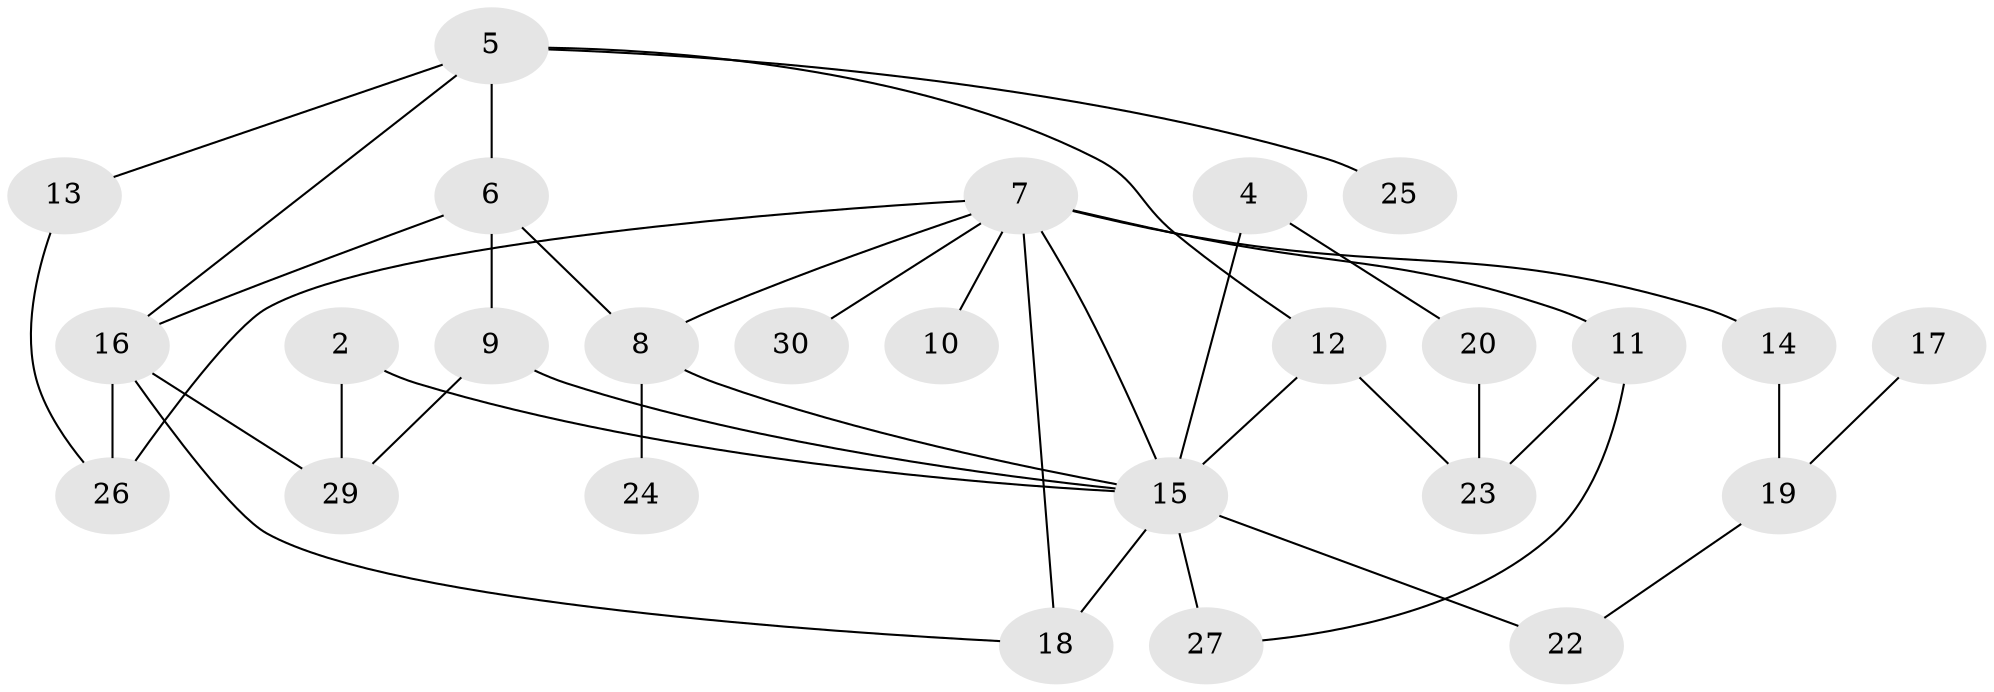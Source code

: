 // original degree distribution, {0: 0.06557377049180328, 2: 0.2786885245901639, 1: 0.22950819672131148, 5: 0.03278688524590164, 4: 0.14754098360655737, 3: 0.19672131147540983, 6: 0.04918032786885246}
// Generated by graph-tools (version 1.1) at 2025/33/03/09/25 02:33:33]
// undirected, 26 vertices, 39 edges
graph export_dot {
graph [start="1"]
  node [color=gray90,style=filled];
  2;
  4;
  5;
  6;
  7;
  8;
  9;
  10;
  11;
  12;
  13;
  14;
  15;
  16;
  17;
  18;
  19;
  20;
  22;
  23;
  24;
  25;
  26;
  27;
  29;
  30;
  2 -- 15 [weight=1.0];
  2 -- 29 [weight=1.0];
  4 -- 15 [weight=1.0];
  4 -- 20 [weight=1.0];
  5 -- 6 [weight=1.0];
  5 -- 12 [weight=1.0];
  5 -- 13 [weight=1.0];
  5 -- 16 [weight=1.0];
  5 -- 25 [weight=1.0];
  6 -- 8 [weight=1.0];
  6 -- 9 [weight=1.0];
  6 -- 16 [weight=1.0];
  7 -- 8 [weight=1.0];
  7 -- 10 [weight=1.0];
  7 -- 11 [weight=1.0];
  7 -- 14 [weight=1.0];
  7 -- 15 [weight=2.0];
  7 -- 18 [weight=1.0];
  7 -- 26 [weight=1.0];
  7 -- 30 [weight=1.0];
  8 -- 15 [weight=1.0];
  8 -- 24 [weight=1.0];
  9 -- 15 [weight=1.0];
  9 -- 29 [weight=1.0];
  11 -- 23 [weight=1.0];
  11 -- 27 [weight=1.0];
  12 -- 15 [weight=1.0];
  12 -- 23 [weight=1.0];
  13 -- 26 [weight=1.0];
  14 -- 19 [weight=1.0];
  15 -- 18 [weight=2.0];
  15 -- 22 [weight=1.0];
  15 -- 27 [weight=2.0];
  16 -- 18 [weight=1.0];
  16 -- 26 [weight=1.0];
  16 -- 29 [weight=1.0];
  17 -- 19 [weight=1.0];
  19 -- 22 [weight=1.0];
  20 -- 23 [weight=1.0];
}
